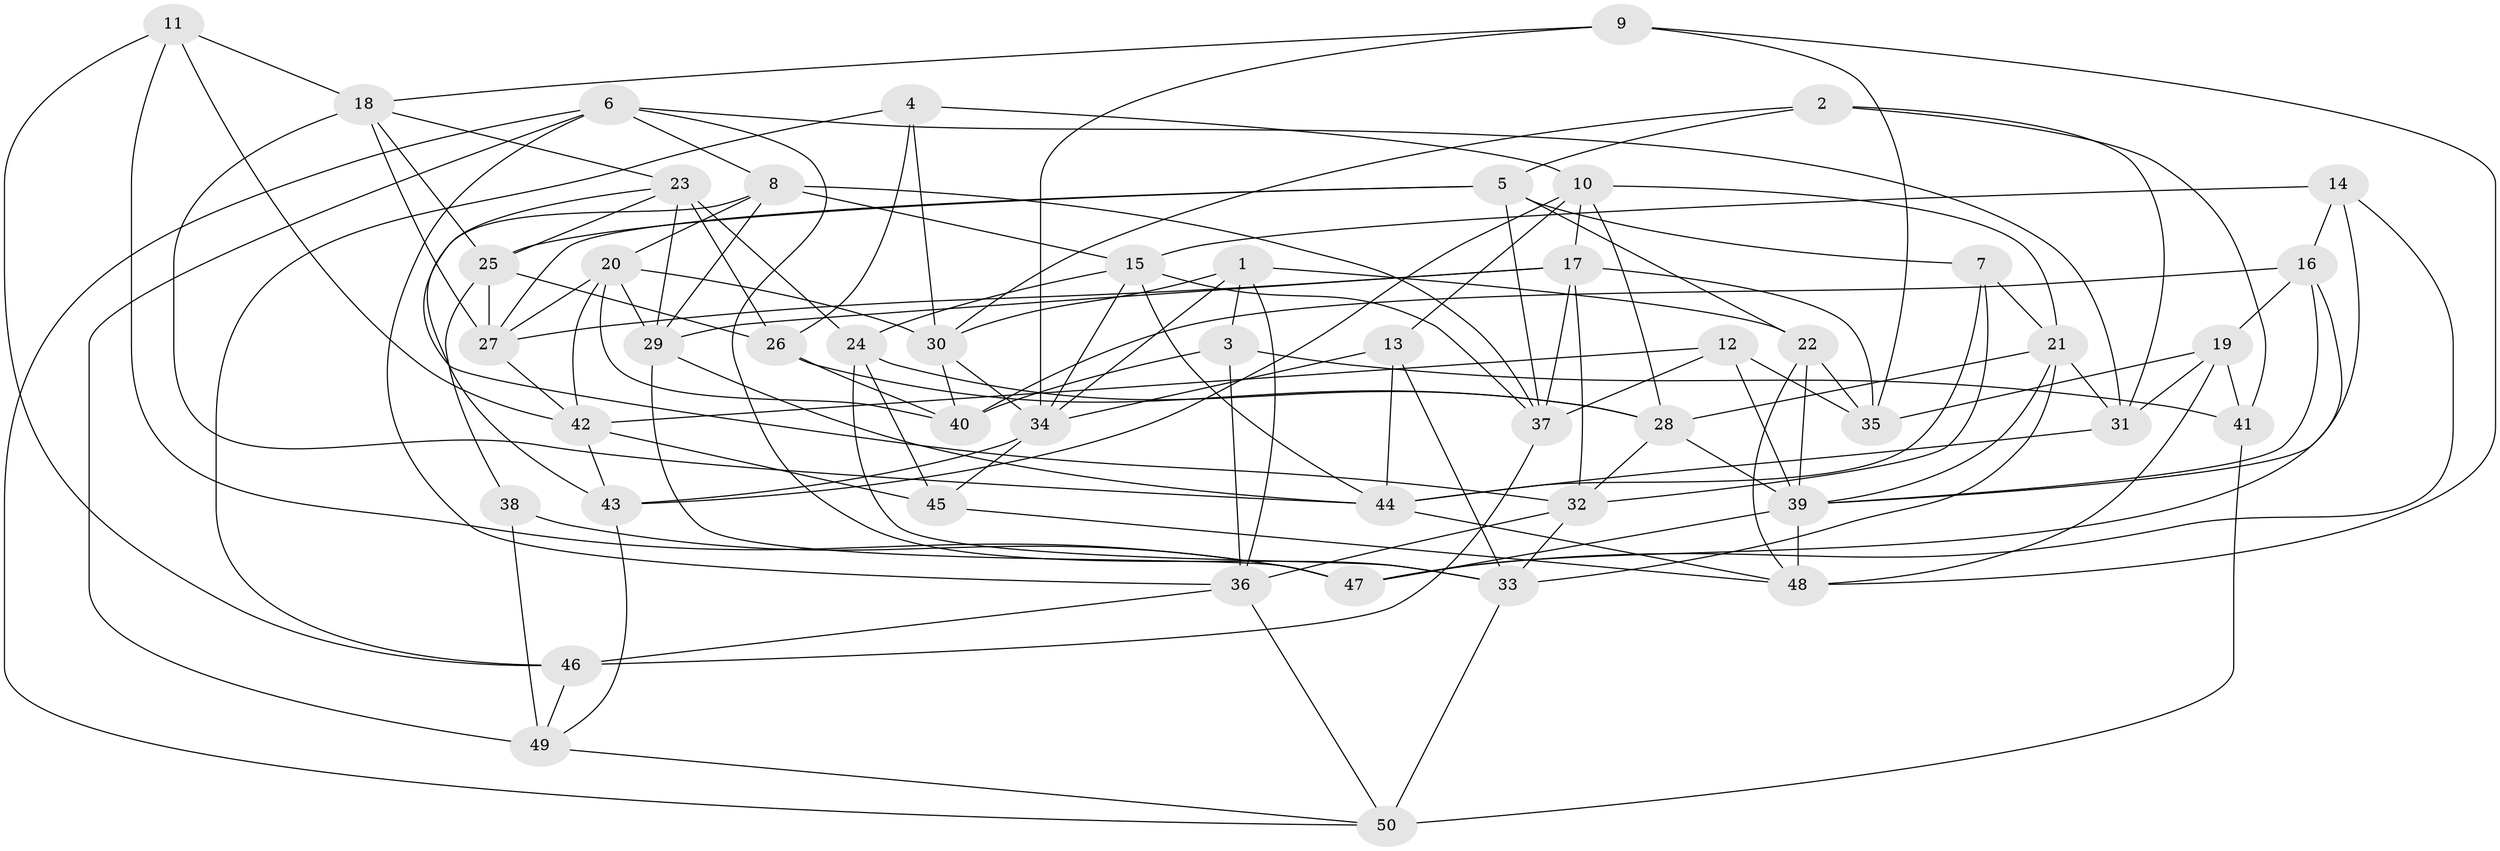 // original degree distribution, {4: 1.0}
// Generated by graph-tools (version 1.1) at 2025/02/03/09/25 03:02:53]
// undirected, 50 vertices, 133 edges
graph export_dot {
graph [start="1"]
  node [color=gray90,style=filled];
  1;
  2;
  3;
  4;
  5;
  6;
  7;
  8;
  9;
  10;
  11;
  12;
  13;
  14;
  15;
  16;
  17;
  18;
  19;
  20;
  21;
  22;
  23;
  24;
  25;
  26;
  27;
  28;
  29;
  30;
  31;
  32;
  33;
  34;
  35;
  36;
  37;
  38;
  39;
  40;
  41;
  42;
  43;
  44;
  45;
  46;
  47;
  48;
  49;
  50;
  1 -- 3 [weight=1.0];
  1 -- 22 [weight=2.0];
  1 -- 30 [weight=1.0];
  1 -- 34 [weight=1.0];
  1 -- 36 [weight=1.0];
  2 -- 5 [weight=1.0];
  2 -- 30 [weight=1.0];
  2 -- 31 [weight=1.0];
  2 -- 41 [weight=1.0];
  3 -- 36 [weight=1.0];
  3 -- 40 [weight=1.0];
  3 -- 41 [weight=1.0];
  4 -- 10 [weight=1.0];
  4 -- 26 [weight=1.0];
  4 -- 30 [weight=1.0];
  4 -- 46 [weight=1.0];
  5 -- 7 [weight=1.0];
  5 -- 22 [weight=1.0];
  5 -- 25 [weight=1.0];
  5 -- 27 [weight=1.0];
  5 -- 37 [weight=1.0];
  6 -- 8 [weight=1.0];
  6 -- 31 [weight=1.0];
  6 -- 33 [weight=1.0];
  6 -- 36 [weight=1.0];
  6 -- 49 [weight=1.0];
  6 -- 50 [weight=1.0];
  7 -- 21 [weight=1.0];
  7 -- 32 [weight=1.0];
  7 -- 44 [weight=1.0];
  8 -- 15 [weight=1.0];
  8 -- 20 [weight=1.0];
  8 -- 29 [weight=1.0];
  8 -- 37 [weight=1.0];
  8 -- 43 [weight=1.0];
  9 -- 18 [weight=1.0];
  9 -- 34 [weight=1.0];
  9 -- 35 [weight=1.0];
  9 -- 48 [weight=1.0];
  10 -- 13 [weight=1.0];
  10 -- 17 [weight=1.0];
  10 -- 21 [weight=1.0];
  10 -- 28 [weight=1.0];
  10 -- 43 [weight=1.0];
  11 -- 18 [weight=1.0];
  11 -- 42 [weight=1.0];
  11 -- 46 [weight=1.0];
  11 -- 47 [weight=1.0];
  12 -- 35 [weight=2.0];
  12 -- 37 [weight=2.0];
  12 -- 39 [weight=1.0];
  12 -- 42 [weight=1.0];
  13 -- 33 [weight=1.0];
  13 -- 34 [weight=1.0];
  13 -- 44 [weight=1.0];
  14 -- 15 [weight=1.0];
  14 -- 16 [weight=1.0];
  14 -- 39 [weight=1.0];
  14 -- 47 [weight=1.0];
  15 -- 24 [weight=1.0];
  15 -- 34 [weight=1.0];
  15 -- 37 [weight=1.0];
  15 -- 44 [weight=1.0];
  16 -- 19 [weight=1.0];
  16 -- 39 [weight=1.0];
  16 -- 40 [weight=2.0];
  16 -- 47 [weight=1.0];
  17 -- 27 [weight=1.0];
  17 -- 29 [weight=1.0];
  17 -- 32 [weight=1.0];
  17 -- 35 [weight=1.0];
  17 -- 37 [weight=1.0];
  18 -- 23 [weight=1.0];
  18 -- 25 [weight=1.0];
  18 -- 27 [weight=1.0];
  18 -- 44 [weight=1.0];
  19 -- 31 [weight=1.0];
  19 -- 35 [weight=1.0];
  19 -- 41 [weight=2.0];
  19 -- 48 [weight=1.0];
  20 -- 27 [weight=1.0];
  20 -- 29 [weight=1.0];
  20 -- 30 [weight=1.0];
  20 -- 40 [weight=1.0];
  20 -- 42 [weight=1.0];
  21 -- 28 [weight=1.0];
  21 -- 31 [weight=1.0];
  21 -- 33 [weight=1.0];
  21 -- 39 [weight=1.0];
  22 -- 35 [weight=1.0];
  22 -- 39 [weight=1.0];
  22 -- 48 [weight=1.0];
  23 -- 24 [weight=2.0];
  23 -- 25 [weight=1.0];
  23 -- 26 [weight=2.0];
  23 -- 29 [weight=1.0];
  23 -- 32 [weight=1.0];
  24 -- 28 [weight=1.0];
  24 -- 33 [weight=1.0];
  24 -- 45 [weight=1.0];
  25 -- 26 [weight=1.0];
  25 -- 27 [weight=1.0];
  25 -- 38 [weight=1.0];
  26 -- 28 [weight=1.0];
  26 -- 40 [weight=1.0];
  27 -- 42 [weight=1.0];
  28 -- 32 [weight=1.0];
  28 -- 39 [weight=1.0];
  29 -- 44 [weight=1.0];
  29 -- 47 [weight=1.0];
  30 -- 34 [weight=1.0];
  30 -- 40 [weight=1.0];
  31 -- 44 [weight=2.0];
  32 -- 33 [weight=1.0];
  32 -- 36 [weight=1.0];
  33 -- 50 [weight=1.0];
  34 -- 43 [weight=2.0];
  34 -- 45 [weight=1.0];
  36 -- 46 [weight=1.0];
  36 -- 50 [weight=1.0];
  37 -- 46 [weight=2.0];
  38 -- 47 [weight=1.0];
  38 -- 49 [weight=2.0];
  39 -- 47 [weight=1.0];
  39 -- 48 [weight=3.0];
  41 -- 50 [weight=2.0];
  42 -- 43 [weight=1.0];
  42 -- 45 [weight=1.0];
  43 -- 49 [weight=1.0];
  44 -- 48 [weight=1.0];
  45 -- 48 [weight=1.0];
  46 -- 49 [weight=1.0];
  49 -- 50 [weight=1.0];
}
